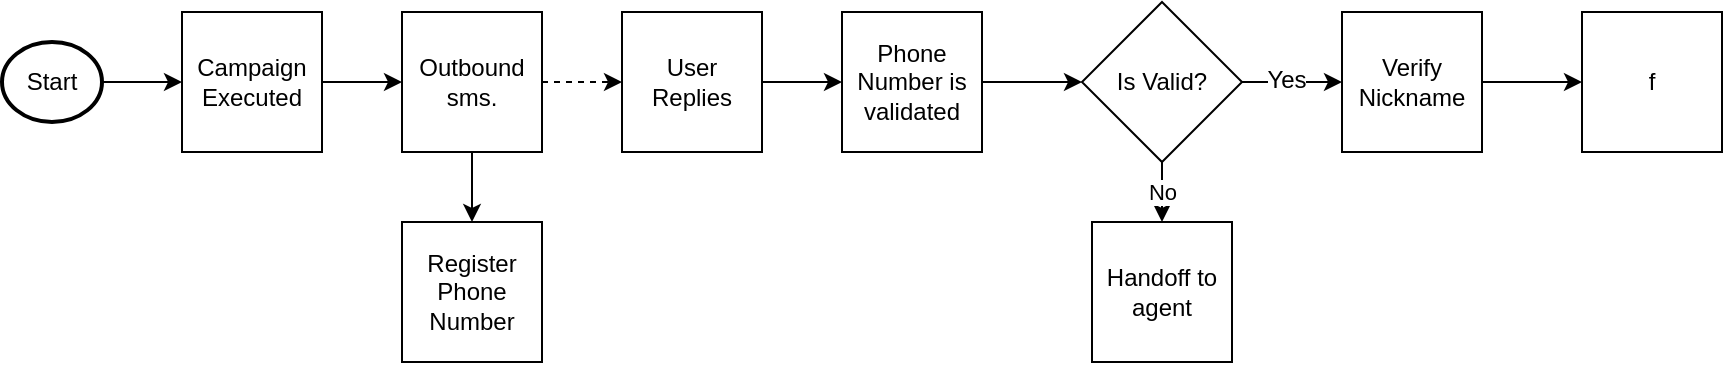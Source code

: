 <mxfile version="11.0.7" type="github"><diagram id="4QZNCWtsXk27KRnyAAoh" name="Page-1"><mxGraphModel dx="1704" dy="1181" grid="1" gridSize="10" guides="1" tooltips="1" connect="1" arrows="1" fold="1" page="1" pageScale="1" pageWidth="1100" pageHeight="850" math="0" shadow="0"><root><mxCell id="0"/><mxCell id="1" parent="0"/><mxCell id="khES59or72hCnyfYajL3-3" value="" style="edgeStyle=orthogonalEdgeStyle;rounded=0;orthogonalLoop=1;jettySize=auto;html=1;" edge="1" parent="1" source="khES59or72hCnyfYajL3-1" target="khES59or72hCnyfYajL3-4"><mxGeometry relative="1" as="geometry"><mxPoint x="230" y="120" as="targetPoint"/></mxGeometry></mxCell><mxCell id="khES59or72hCnyfYajL3-1" value="Start" style="strokeWidth=2;html=1;shape=mxgraph.flowchart.start_2;whiteSpace=wrap;" vertex="1" parent="1"><mxGeometry x="100" y="70" width="50" height="40" as="geometry"/></mxCell><mxCell id="khES59or72hCnyfYajL3-8" value="" style="edgeStyle=orthogonalEdgeStyle;rounded=0;orthogonalLoop=1;jettySize=auto;html=1;" edge="1" parent="1" source="khES59or72hCnyfYajL3-4" target="khES59or72hCnyfYajL3-7"><mxGeometry relative="1" as="geometry"/></mxCell><mxCell id="khES59or72hCnyfYajL3-4" value="Campaign Executed" style="whiteSpace=wrap;html=1;aspect=fixed;" vertex="1" parent="1"><mxGeometry x="190" y="55" width="70" height="70" as="geometry"/></mxCell><mxCell id="khES59or72hCnyfYajL3-10" value="" style="edgeStyle=orthogonalEdgeStyle;rounded=0;orthogonalLoop=1;jettySize=auto;html=1;" edge="1" parent="1" source="khES59or72hCnyfYajL3-7" target="khES59or72hCnyfYajL3-9"><mxGeometry relative="1" as="geometry"/></mxCell><mxCell id="khES59or72hCnyfYajL3-12" value="" style="edgeStyle=orthogonalEdgeStyle;rounded=0;orthogonalLoop=1;jettySize=auto;html=1;dashed=1;" edge="1" parent="1" source="khES59or72hCnyfYajL3-7" target="khES59or72hCnyfYajL3-11"><mxGeometry relative="1" as="geometry"/></mxCell><mxCell id="khES59or72hCnyfYajL3-7" value="Outbound sms." style="whiteSpace=wrap;html=1;aspect=fixed;" vertex="1" parent="1"><mxGeometry x="300" y="55" width="70" height="70" as="geometry"/></mxCell><mxCell id="khES59or72hCnyfYajL3-14" value="" style="edgeStyle=orthogonalEdgeStyle;rounded=0;orthogonalLoop=1;jettySize=auto;html=1;" edge="1" parent="1" source="khES59or72hCnyfYajL3-11" target="khES59or72hCnyfYajL3-13"><mxGeometry relative="1" as="geometry"/></mxCell><mxCell id="khES59or72hCnyfYajL3-11" value="User Replies" style="whiteSpace=wrap;html=1;aspect=fixed;" vertex="1" parent="1"><mxGeometry x="410" y="55" width="70" height="70" as="geometry"/></mxCell><mxCell id="khES59or72hCnyfYajL3-16" style="edgeStyle=orthogonalEdgeStyle;rounded=0;orthogonalLoop=1;jettySize=auto;html=1;" edge="1" parent="1" source="khES59or72hCnyfYajL3-13" target="khES59or72hCnyfYajL3-15"><mxGeometry relative="1" as="geometry"/></mxCell><mxCell id="khES59or72hCnyfYajL3-13" value="Phone Number is validated" style="whiteSpace=wrap;html=1;aspect=fixed;" vertex="1" parent="1"><mxGeometry x="520" y="55" width="70" height="70" as="geometry"/></mxCell><mxCell id="khES59or72hCnyfYajL3-9" value="Register Phone Number" style="whiteSpace=wrap;html=1;aspect=fixed;" vertex="1" parent="1"><mxGeometry x="300" y="160" width="70" height="70" as="geometry"/></mxCell><mxCell id="khES59or72hCnyfYajL3-18" value="No" style="edgeStyle=orthogonalEdgeStyle;rounded=0;orthogonalLoop=1;jettySize=auto;html=1;" edge="1" parent="1" source="khES59or72hCnyfYajL3-15" target="khES59or72hCnyfYajL3-17"><mxGeometry relative="1" as="geometry"/></mxCell><mxCell id="khES59or72hCnyfYajL3-21" style="edgeStyle=orthogonalEdgeStyle;rounded=0;orthogonalLoop=1;jettySize=auto;html=1;" edge="1" parent="1" source="khES59or72hCnyfYajL3-15" target="khES59or72hCnyfYajL3-19"><mxGeometry relative="1" as="geometry"/></mxCell><mxCell id="khES59or72hCnyfYajL3-22" value="Yes" style="text;html=1;resizable=0;points=[];align=center;verticalAlign=middle;labelBackgroundColor=#ffffff;" vertex="1" connectable="0" parent="khES59or72hCnyfYajL3-21"><mxGeometry x="-0.12" y="1" relative="1" as="geometry"><mxPoint as="offset"/></mxGeometry></mxCell><mxCell id="khES59or72hCnyfYajL3-15" value="Is Valid?" style="rhombus;whiteSpace=wrap;html=1;" vertex="1" parent="1"><mxGeometry x="640" y="50" width="80" height="80" as="geometry"/></mxCell><mxCell id="khES59or72hCnyfYajL3-17" value="Handoff to agent" style="whiteSpace=wrap;html=1;aspect=fixed;" vertex="1" parent="1"><mxGeometry x="645" y="160" width="70" height="70" as="geometry"/></mxCell><mxCell id="khES59or72hCnyfYajL3-24" value="" style="edgeStyle=orthogonalEdgeStyle;rounded=0;orthogonalLoop=1;jettySize=auto;html=1;" edge="1" parent="1" source="khES59or72hCnyfYajL3-19" target="khES59or72hCnyfYajL3-23"><mxGeometry relative="1" as="geometry"/></mxCell><mxCell id="khES59or72hCnyfYajL3-19" value="Verify Nickname" style="whiteSpace=wrap;html=1;aspect=fixed;" vertex="1" parent="1"><mxGeometry x="770" y="55" width="70" height="70" as="geometry"/></mxCell><mxCell id="khES59or72hCnyfYajL3-23" value="f" style="whiteSpace=wrap;html=1;aspect=fixed;" vertex="1" parent="1"><mxGeometry x="890" y="55" width="70" height="70" as="geometry"/></mxCell></root></mxGraphModel></diagram></mxfile>
